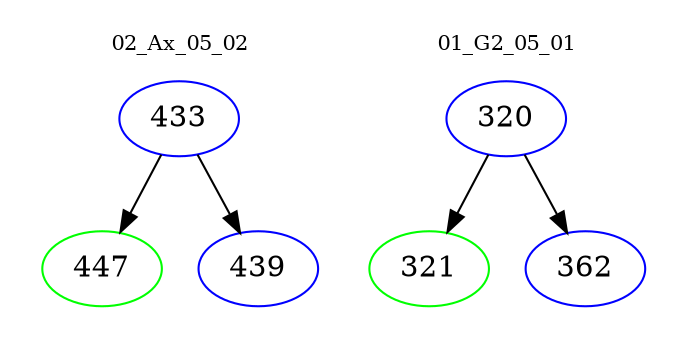 digraph{
subgraph cluster_0 {
color = white
label = "02_Ax_05_02";
fontsize=10;
T0_433 [label="433", color="blue"]
T0_433 -> T0_447 [color="black"]
T0_447 [label="447", color="green"]
T0_433 -> T0_439 [color="black"]
T0_439 [label="439", color="blue"]
}
subgraph cluster_1 {
color = white
label = "01_G2_05_01";
fontsize=10;
T1_320 [label="320", color="blue"]
T1_320 -> T1_321 [color="black"]
T1_321 [label="321", color="green"]
T1_320 -> T1_362 [color="black"]
T1_362 [label="362", color="blue"]
}
}
